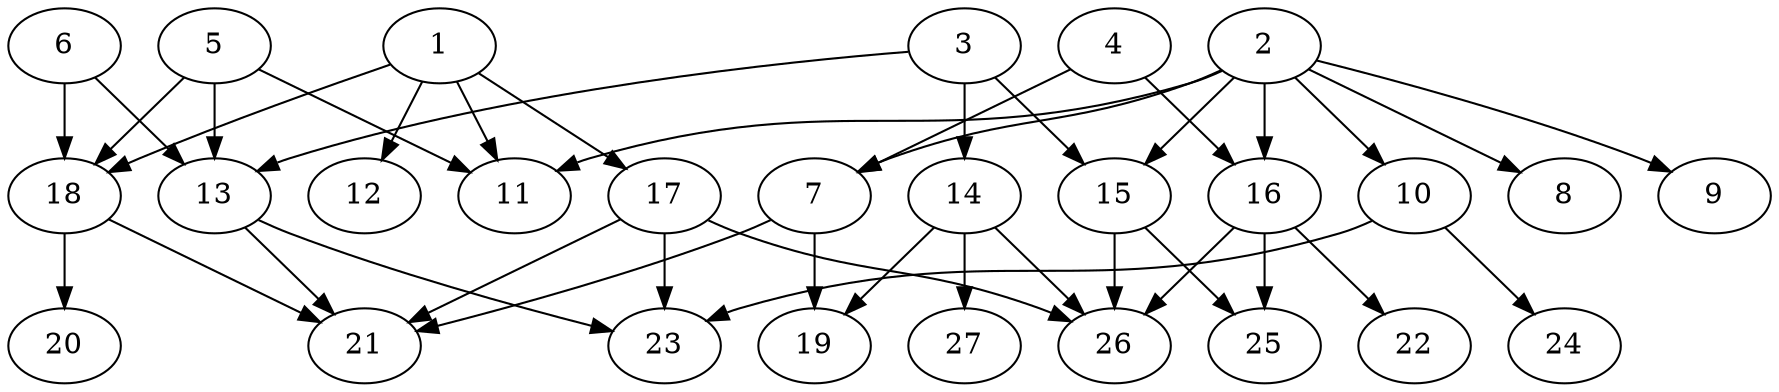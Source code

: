 // DAG (tier=2-normal, mode=compute, n=27, ccr=0.381, fat=0.644, density=0.440, regular=0.445, jump=0.169, mindata=524288, maxdata=8388608)
// DAG automatically generated by daggen at Sun Aug 24 16:33:33 2025
// /home/ermia/Project/Environments/daggen/bin/daggen --dot --ccr 0.381 --fat 0.644 --regular 0.445 --density 0.440 --jump 0.169 --mindata 524288 --maxdata 8388608 -n 27 
digraph G {
  1 [size="5731248727503301", alpha="0.16", expect_size="2865624363751650"]
  1 -> 11 [size ="368403579666432"]
  1 -> 12 [size ="368403579666432"]
  1 -> 17 [size ="368403579666432"]
  1 -> 18 [size ="368403579666432"]
  2 [size="268613792599505895424", alpha="0.16", expect_size="134306896299752947712"]
  2 -> 7 [size ="333049556369408"]
  2 -> 8 [size ="333049556369408"]
  2 -> 9 [size ="333049556369408"]
  2 -> 10 [size ="333049556369408"]
  2 -> 11 [size ="333049556369408"]
  2 -> 15 [size ="333049556369408"]
  2 -> 16 [size ="333049556369408"]
  3 [size="25747744062402116", alpha="0.11", expect_size="12873872031201058"]
  3 -> 13 [size ="516795303723008"]
  3 -> 14 [size ="516795303723008"]
  3 -> 15 [size ="516795303723008"]
  4 [size="185441740324275072", alpha="0.13", expect_size="92720870162137536"]
  4 -> 7 [size ="109624216780800"]
  4 -> 16 [size ="109624216780800"]
  5 [size="660767121098157", alpha="0.04", expect_size="330383560549078"]
  5 -> 11 [size ="14927997698048"]
  5 -> 13 [size ="14927997698048"]
  5 -> 18 [size ="14927997698048"]
  6 [size="20568257612496568", alpha="0.08", expect_size="10284128806248284"]
  6 -> 13 [size ="365518502494208"]
  6 -> 18 [size ="365518502494208"]
  7 [size="171871580945059296", alpha="0.03", expect_size="85935790472529648"]
  7 -> 19 [size ="291908467294208"]
  7 -> 21 [size ="291908467294208"]
  8 [size="45291003128980701184", alpha="0.04", expect_size="22645501564490350592"]
  9 [size="58967187815487048", alpha="0.02", expect_size="29483593907743524"]
  10 [size="154372901223840576", alpha="0.05", expect_size="77186450611920288"]
  10 -> 23 [size ="59488392445952"]
  10 -> 24 [size ="59488392445952"]
  11 [size="11035493152080984", alpha="0.02", expect_size="5517746576040492"]
  12 [size="7472735394318226", alpha="0.04", expect_size="3736367697159113"]
  13 [size="17161563693856412", alpha="0.10", expect_size="8580781846928206"]
  13 -> 21 [size ="310606875852800"]
  13 -> 23 [size ="310606875852800"]
  14 [size="224131706089249964032", alpha="0.08", expect_size="112065853044624982016"]
  14 -> 19 [size ="295183572795392"]
  14 -> 26 [size ="295183572795392"]
  14 -> 27 [size ="295183572795392"]
  15 [size="221984937477069078528", alpha="0.02", expect_size="110992468738534539264"]
  15 -> 25 [size ="293295674621952"]
  15 -> 26 [size ="293295674621952"]
  16 [size="44322175732766736384", alpha="0.15", expect_size="22161087866383368192"]
  16 -> 22 [size ="100192997081088"]
  16 -> 25 [size ="100192997081088"]
  16 -> 26 [size ="100192997081088"]
  17 [size="250909151002170848", alpha="0.19", expect_size="125454575501085424"]
  17 -> 21 [size ="257831718617088"]
  17 -> 23 [size ="257831718617088"]
  17 -> 26 [size ="257831718617088"]
  18 [size="1634772346018706", alpha="0.17", expect_size="817386173009353"]
  18 -> 20 [size ="31408835788800"]
  18 -> 21 [size ="31408835788800"]
  19 [size="5154391195302386", alpha="0.09", expect_size="2577195597651193"]
  20 [size="596369360239460352", alpha="0.15", expect_size="298184680119730176"]
  21 [size="101976868872744096", alpha="0.05", expect_size="50988434436372048"]
  22 [size="5028493528302125", alpha="0.08", expect_size="2514246764151062"]
  23 [size="75697974607890176", alpha="0.14", expect_size="37848987303945088"]
  24 [size="799506749351071232", alpha="0.09", expect_size="399753374675535616"]
  25 [size="676456874848755456", alpha="0.04", expect_size="338228437424377728"]
  26 [size="3067941373781999616", alpha="0.09", expect_size="1533970686890999808"]
  27 [size="1415115528271484", alpha="0.11", expect_size="707557764135742"]
}